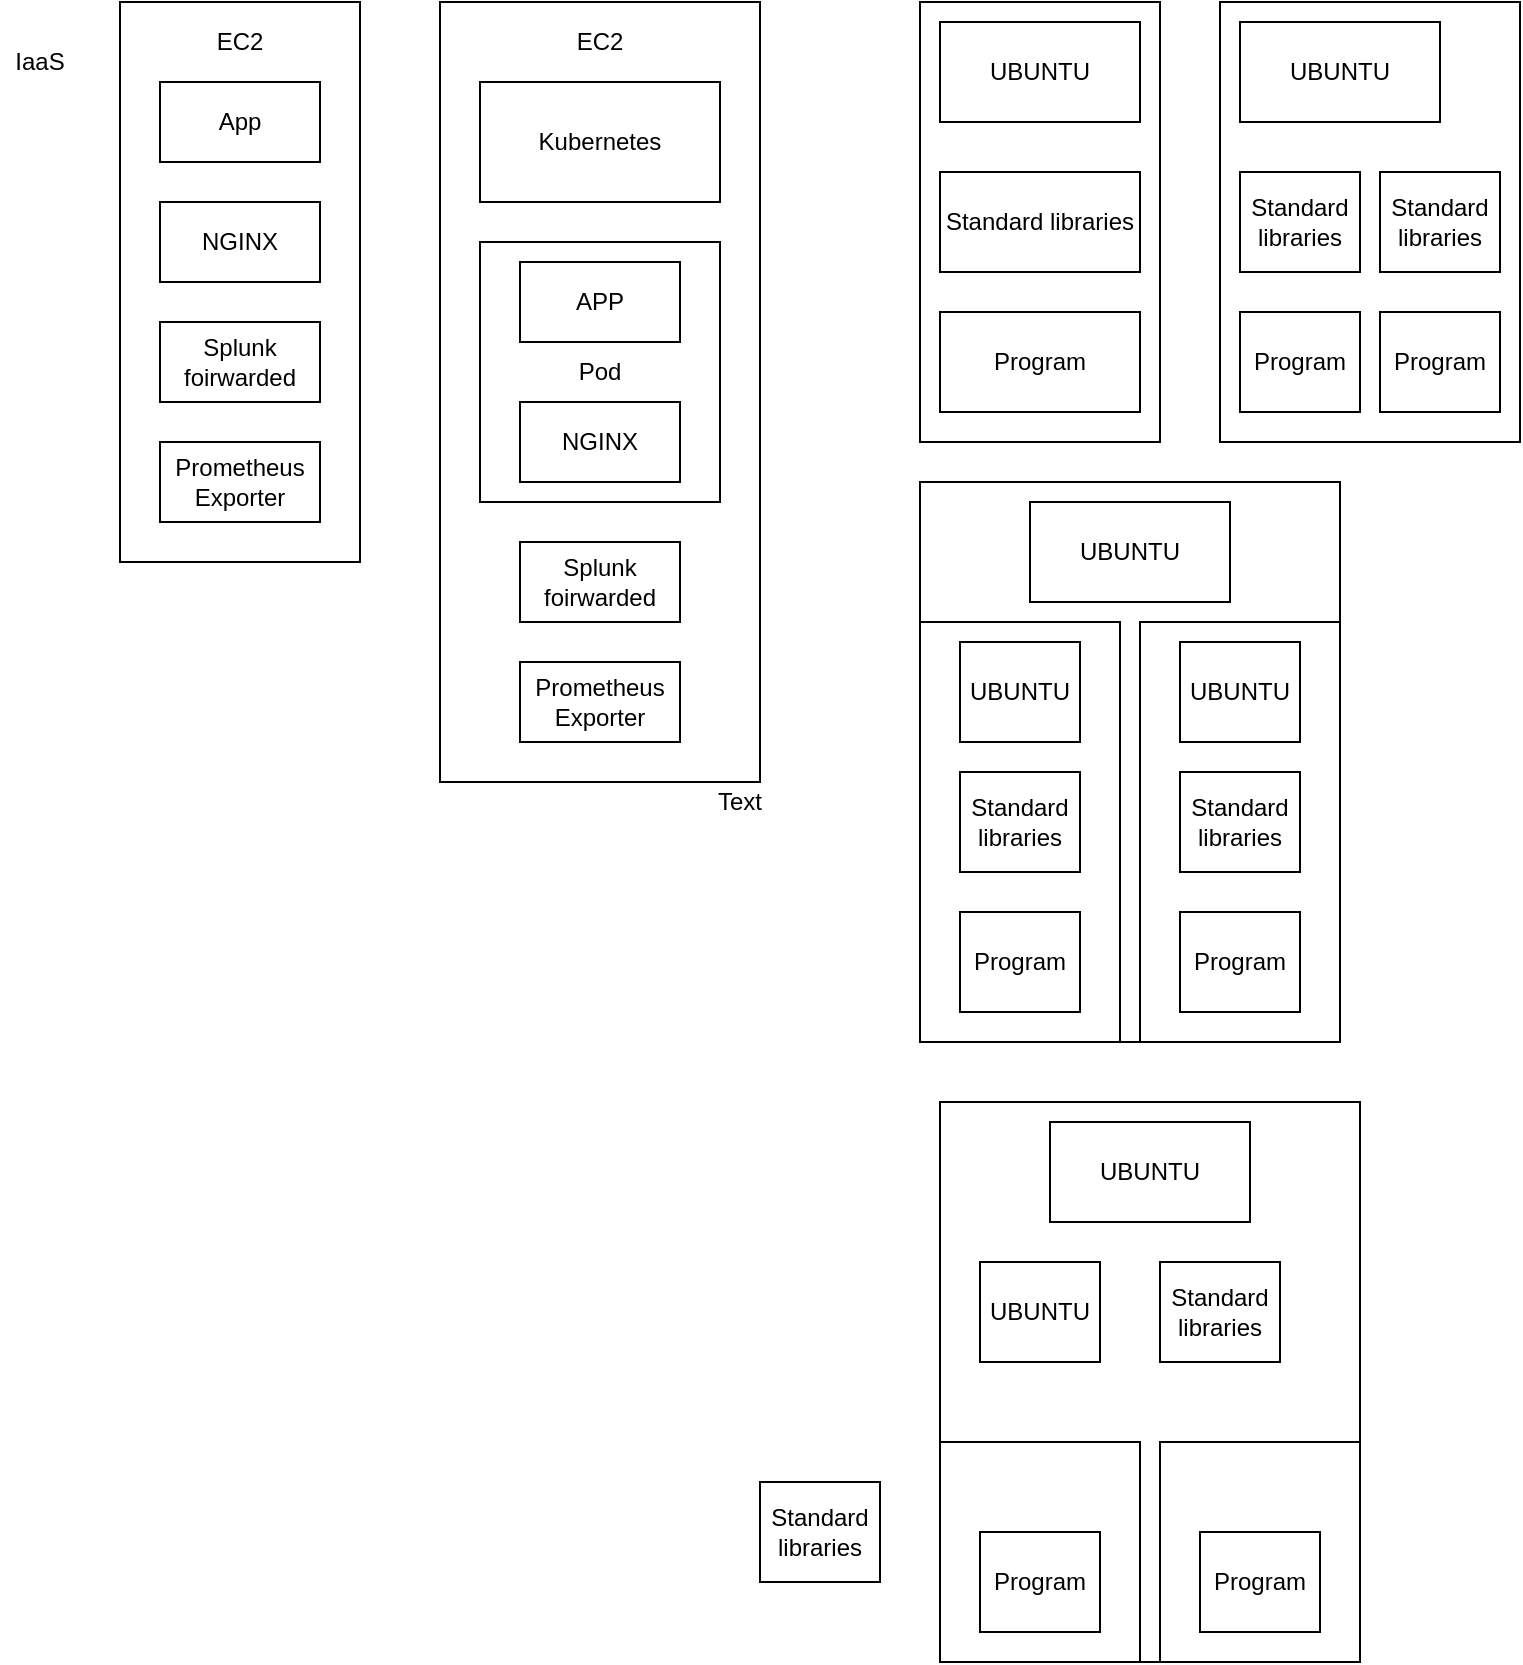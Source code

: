 <mxfile version="14.5.3" type="github" pages="2">
  <diagram id="KRb5coz-Cu4neIC9XL3_" name="Page-1">
    <mxGraphModel dx="1421" dy="797" grid="1" gridSize="10" guides="1" tooltips="1" connect="1" arrows="1" fold="1" page="1" pageScale="1" pageWidth="827" pageHeight="1169" math="0" shadow="0">
      <root>
        <mxCell id="0" />
        <mxCell id="1" parent="0" />
        <mxCell id="ZkL47q0D2CzMLYn6FXgJ-40" value="" style="rounded=0;whiteSpace=wrap;html=1;" vertex="1" parent="1">
          <mxGeometry x="520" y="280" width="210" height="280" as="geometry" />
        </mxCell>
        <mxCell id="ZkL47q0D2CzMLYn6FXgJ-51" value="" style="rounded=0;whiteSpace=wrap;html=1;" vertex="1" parent="1">
          <mxGeometry x="630" y="350" width="100" height="210" as="geometry" />
        </mxCell>
        <mxCell id="ZkL47q0D2CzMLYn6FXgJ-50" value="" style="rounded=0;whiteSpace=wrap;html=1;" vertex="1" parent="1">
          <mxGeometry x="520" y="350" width="100" height="210" as="geometry" />
        </mxCell>
        <mxCell id="ZkL47q0D2CzMLYn6FXgJ-1" value="IaaS" style="text;html=1;strokeColor=none;fillColor=none;align=center;verticalAlign=middle;whiteSpace=wrap;rounded=0;" vertex="1" parent="1">
          <mxGeometry x="60" y="60" width="40" height="20" as="geometry" />
        </mxCell>
        <mxCell id="ZkL47q0D2CzMLYn6FXgJ-2" value="" style="rounded=0;whiteSpace=wrap;html=1;" vertex="1" parent="1">
          <mxGeometry x="120" y="40" width="120" height="280" as="geometry" />
        </mxCell>
        <mxCell id="ZkL47q0D2CzMLYn6FXgJ-3" value="Text" style="text;html=1;strokeColor=none;fillColor=none;align=center;verticalAlign=middle;whiteSpace=wrap;rounded=0;" vertex="1" parent="1">
          <mxGeometry x="410" y="430" width="40" height="20" as="geometry" />
        </mxCell>
        <mxCell id="ZkL47q0D2CzMLYn6FXgJ-4" value="EC2" style="text;html=1;strokeColor=none;fillColor=none;align=center;verticalAlign=middle;whiteSpace=wrap;rounded=0;" vertex="1" parent="1">
          <mxGeometry x="160" y="50" width="40" height="20" as="geometry" />
        </mxCell>
        <mxCell id="ZkL47q0D2CzMLYn6FXgJ-5" value="App" style="rounded=0;whiteSpace=wrap;html=1;" vertex="1" parent="1">
          <mxGeometry x="140" y="80" width="80" height="40" as="geometry" />
        </mxCell>
        <mxCell id="ZkL47q0D2CzMLYn6FXgJ-6" value="NGINX" style="rounded=0;whiteSpace=wrap;html=1;" vertex="1" parent="1">
          <mxGeometry x="140" y="140" width="80" height="40" as="geometry" />
        </mxCell>
        <mxCell id="ZkL47q0D2CzMLYn6FXgJ-10" value="" style="rounded=0;whiteSpace=wrap;html=1;" vertex="1" parent="1">
          <mxGeometry x="280" y="40" width="160" height="390" as="geometry" />
        </mxCell>
        <mxCell id="ZkL47q0D2CzMLYn6FXgJ-11" value="EC2" style="text;html=1;strokeColor=none;fillColor=none;align=center;verticalAlign=middle;whiteSpace=wrap;rounded=0;" vertex="1" parent="1">
          <mxGeometry x="340" y="50" width="40" height="20" as="geometry" />
        </mxCell>
        <mxCell id="ZkL47q0D2CzMLYn6FXgJ-12" value="Kubernetes" style="rounded=0;whiteSpace=wrap;html=1;" vertex="1" parent="1">
          <mxGeometry x="300" y="80" width="120" height="60" as="geometry" />
        </mxCell>
        <mxCell id="ZkL47q0D2CzMLYn6FXgJ-13" value="Pod" style="rounded=0;whiteSpace=wrap;html=1;" vertex="1" parent="1">
          <mxGeometry x="300" y="160" width="120" height="130" as="geometry" />
        </mxCell>
        <mxCell id="ZkL47q0D2CzMLYn6FXgJ-14" value="APP" style="rounded=0;whiteSpace=wrap;html=1;" vertex="1" parent="1">
          <mxGeometry x="320" y="170" width="80" height="40" as="geometry" />
        </mxCell>
        <mxCell id="ZkL47q0D2CzMLYn6FXgJ-15" value="NGINX" style="rounded=0;whiteSpace=wrap;html=1;" vertex="1" parent="1">
          <mxGeometry x="320" y="240" width="80" height="40" as="geometry" />
        </mxCell>
        <mxCell id="ZkL47q0D2CzMLYn6FXgJ-16" value="Splunk foirwarded" style="rounded=0;whiteSpace=wrap;html=1;" vertex="1" parent="1">
          <mxGeometry x="140" y="200" width="80" height="40" as="geometry" />
        </mxCell>
        <mxCell id="ZkL47q0D2CzMLYn6FXgJ-17" value="Prometheus Exporter" style="rounded=0;whiteSpace=wrap;html=1;" vertex="1" parent="1">
          <mxGeometry x="140" y="260" width="80" height="40" as="geometry" />
        </mxCell>
        <mxCell id="ZkL47q0D2CzMLYn6FXgJ-19" value="Splunk foirwarded" style="rounded=0;whiteSpace=wrap;html=1;" vertex="1" parent="1">
          <mxGeometry x="320" y="310" width="80" height="40" as="geometry" />
        </mxCell>
        <mxCell id="ZkL47q0D2CzMLYn6FXgJ-20" value="Prometheus Exporter" style="rounded=0;whiteSpace=wrap;html=1;" vertex="1" parent="1">
          <mxGeometry x="320" y="370" width="80" height="40" as="geometry" />
        </mxCell>
        <mxCell id="ZkL47q0D2CzMLYn6FXgJ-21" value="" style="rounded=0;whiteSpace=wrap;html=1;" vertex="1" parent="1">
          <mxGeometry x="520" y="40" width="120" height="220" as="geometry" />
        </mxCell>
        <mxCell id="ZkL47q0D2CzMLYn6FXgJ-22" value="UBUNTU" style="rounded=0;whiteSpace=wrap;html=1;" vertex="1" parent="1">
          <mxGeometry x="530" y="50" width="100" height="50" as="geometry" />
        </mxCell>
        <mxCell id="ZkL47q0D2CzMLYn6FXgJ-23" value="Program" style="rounded=0;whiteSpace=wrap;html=1;" vertex="1" parent="1">
          <mxGeometry x="530" y="195" width="100" height="50" as="geometry" />
        </mxCell>
        <mxCell id="ZkL47q0D2CzMLYn6FXgJ-25" value="Standard libraries" style="rounded=0;whiteSpace=wrap;html=1;" vertex="1" parent="1">
          <mxGeometry x="530" y="125" width="100" height="50" as="geometry" />
        </mxCell>
        <mxCell id="ZkL47q0D2CzMLYn6FXgJ-32" value="" style="rounded=0;whiteSpace=wrap;html=1;" vertex="1" parent="1">
          <mxGeometry x="670" y="40" width="150" height="220" as="geometry" />
        </mxCell>
        <mxCell id="ZkL47q0D2CzMLYn6FXgJ-33" value="UBUNTU" style="rounded=0;whiteSpace=wrap;html=1;" vertex="1" parent="1">
          <mxGeometry x="680" y="50" width="100" height="50" as="geometry" />
        </mxCell>
        <mxCell id="ZkL47q0D2CzMLYn6FXgJ-34" value="Program" style="rounded=0;whiteSpace=wrap;html=1;" vertex="1" parent="1">
          <mxGeometry x="680" y="195" width="60" height="50" as="geometry" />
        </mxCell>
        <mxCell id="ZkL47q0D2CzMLYn6FXgJ-35" value="Standard libraries" style="rounded=0;whiteSpace=wrap;html=1;" vertex="1" parent="1">
          <mxGeometry x="680" y="125" width="60" height="50" as="geometry" />
        </mxCell>
        <mxCell id="ZkL47q0D2CzMLYn6FXgJ-37" value="Program" style="rounded=0;whiteSpace=wrap;html=1;" vertex="1" parent="1">
          <mxGeometry x="750" y="195" width="60" height="50" as="geometry" />
        </mxCell>
        <mxCell id="ZkL47q0D2CzMLYn6FXgJ-38" value="Standard libraries" style="rounded=0;whiteSpace=wrap;html=1;" vertex="1" parent="1">
          <mxGeometry x="750" y="125" width="60" height="50" as="geometry" />
        </mxCell>
        <mxCell id="ZkL47q0D2CzMLYn6FXgJ-41" value="UBUNTU" style="rounded=0;whiteSpace=wrap;html=1;" vertex="1" parent="1">
          <mxGeometry x="575" y="290" width="100" height="50" as="geometry" />
        </mxCell>
        <mxCell id="ZkL47q0D2CzMLYn6FXgJ-42" value="Program" style="rounded=0;whiteSpace=wrap;html=1;" vertex="1" parent="1">
          <mxGeometry x="540" y="495" width="60" height="50" as="geometry" />
        </mxCell>
        <mxCell id="ZkL47q0D2CzMLYn6FXgJ-43" value="Standard libraries" style="rounded=0;whiteSpace=wrap;html=1;" vertex="1" parent="1">
          <mxGeometry x="540" y="425" width="60" height="50" as="geometry" />
        </mxCell>
        <mxCell id="ZkL47q0D2CzMLYn6FXgJ-44" value="Program" style="rounded=0;whiteSpace=wrap;html=1;" vertex="1" parent="1">
          <mxGeometry x="650" y="495" width="60" height="50" as="geometry" />
        </mxCell>
        <mxCell id="ZkL47q0D2CzMLYn6FXgJ-45" value="Standard libraries" style="rounded=0;whiteSpace=wrap;html=1;" vertex="1" parent="1">
          <mxGeometry x="650" y="425" width="60" height="50" as="geometry" />
        </mxCell>
        <mxCell id="ZkL47q0D2CzMLYn6FXgJ-48" value="UBUNTU" style="rounded=0;whiteSpace=wrap;html=1;" vertex="1" parent="1">
          <mxGeometry x="540" y="360" width="60" height="50" as="geometry" />
        </mxCell>
        <mxCell id="ZkL47q0D2CzMLYn6FXgJ-49" value="UBUNTU" style="rounded=0;whiteSpace=wrap;html=1;" vertex="1" parent="1">
          <mxGeometry x="650" y="360" width="60" height="50" as="geometry" />
        </mxCell>
        <mxCell id="ZkL47q0D2CzMLYn6FXgJ-52" value="" style="rounded=0;whiteSpace=wrap;html=1;" vertex="1" parent="1">
          <mxGeometry x="530" y="590" width="210" height="280" as="geometry" />
        </mxCell>
        <mxCell id="ZkL47q0D2CzMLYn6FXgJ-53" value="" style="rounded=0;whiteSpace=wrap;html=1;" vertex="1" parent="1">
          <mxGeometry x="640" y="760" width="100" height="110" as="geometry" />
        </mxCell>
        <mxCell id="ZkL47q0D2CzMLYn6FXgJ-54" value="" style="rounded=0;whiteSpace=wrap;html=1;" vertex="1" parent="1">
          <mxGeometry x="530" y="760" width="100" height="110" as="geometry" />
        </mxCell>
        <mxCell id="ZkL47q0D2CzMLYn6FXgJ-55" value="UBUNTU" style="rounded=0;whiteSpace=wrap;html=1;" vertex="1" parent="1">
          <mxGeometry x="585" y="600" width="100" height="50" as="geometry" />
        </mxCell>
        <mxCell id="ZkL47q0D2CzMLYn6FXgJ-56" value="Program" style="rounded=0;whiteSpace=wrap;html=1;" vertex="1" parent="1">
          <mxGeometry x="550" y="805" width="60" height="50" as="geometry" />
        </mxCell>
        <mxCell id="ZkL47q0D2CzMLYn6FXgJ-57" value="Standard libraries" style="rounded=0;whiteSpace=wrap;html=1;" vertex="1" parent="1">
          <mxGeometry x="440" y="780" width="60" height="50" as="geometry" />
        </mxCell>
        <mxCell id="ZkL47q0D2CzMLYn6FXgJ-58" value="Program" style="rounded=0;whiteSpace=wrap;html=1;" vertex="1" parent="1">
          <mxGeometry x="660" y="805" width="60" height="50" as="geometry" />
        </mxCell>
        <mxCell id="ZkL47q0D2CzMLYn6FXgJ-59" value="Standard libraries" style="rounded=0;whiteSpace=wrap;html=1;" vertex="1" parent="1">
          <mxGeometry x="640" y="670" width="60" height="50" as="geometry" />
        </mxCell>
        <mxCell id="ZkL47q0D2CzMLYn6FXgJ-60" value="UBUNTU" style="rounded=0;whiteSpace=wrap;html=1;" vertex="1" parent="1">
          <mxGeometry x="550" y="670" width="60" height="50" as="geometry" />
        </mxCell>
      </root>
    </mxGraphModel>
  </diagram>
  <diagram id="UQRsQAroLd_AldyrrkR-" name="Page-2">
    <mxGraphModel dx="1421" dy="797" grid="1" gridSize="10" guides="1" tooltips="1" connect="1" arrows="1" fold="1" page="1" pageScale="1" pageWidth="827" pageHeight="1169" math="0" shadow="0">
      <root>
        <mxCell id="gmfzeooGmr8MQ3w9zMYs-0" />
        <mxCell id="gmfzeooGmr8MQ3w9zMYs-1" parent="gmfzeooGmr8MQ3w9zMYs-0" />
      </root>
    </mxGraphModel>
  </diagram>
</mxfile>
